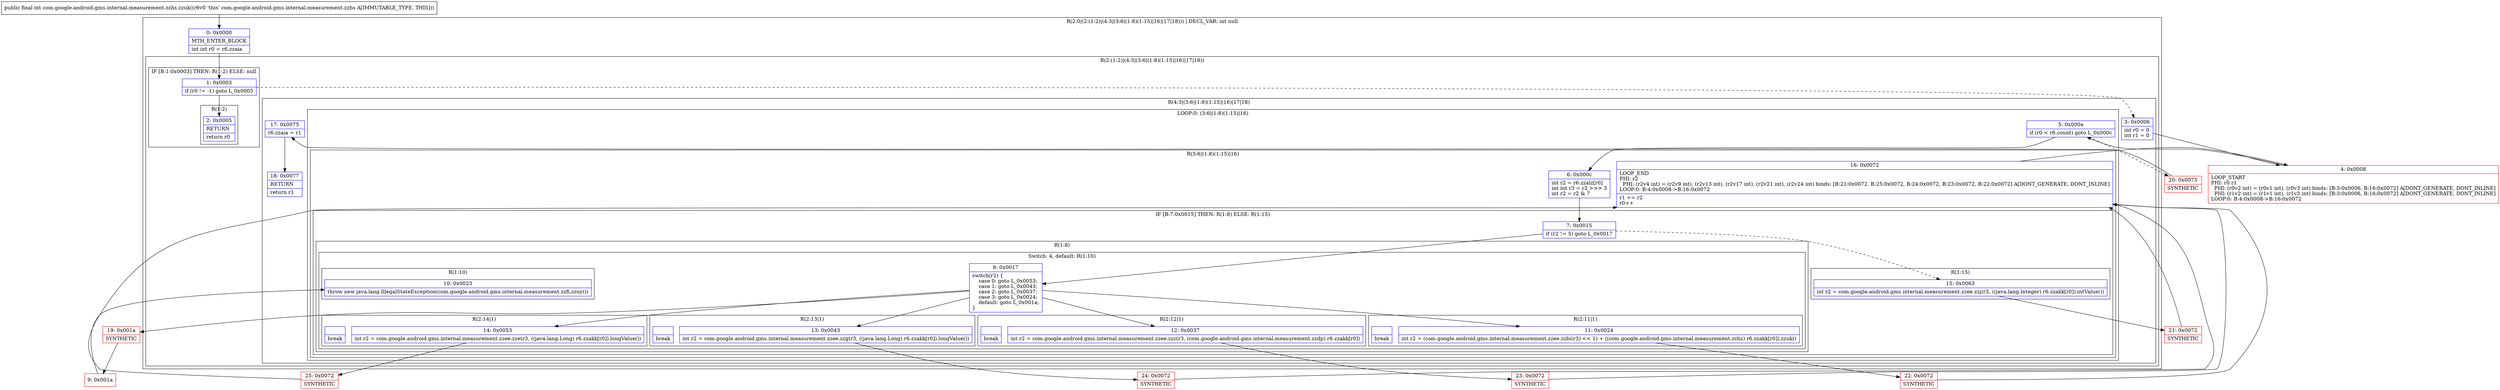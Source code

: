 digraph "CFG forcom.google.android.gms.internal.measurement.zzhs.zzuk()I" {
subgraph cluster_Region_1551223564 {
label = "R(2:0|(2:(1:2)|(4:3|(3:6|(1:8)(1:15)|16)|17|18))) | DECL_VAR: int null\l";
node [shape=record,color=blue];
Node_0 [shape=record,label="{0\:\ 0x0000|MTH_ENTER_BLOCK\l|int int r0 = r6.zzaia\l}"];
subgraph cluster_Region_335928578 {
label = "R(2:(1:2)|(4:3|(3:6|(1:8)(1:15)|16)|17|18))";
node [shape=record,color=blue];
subgraph cluster_IfRegion_637092859 {
label = "IF [B:1:0x0003] THEN: R(1:2) ELSE: null";
node [shape=record,color=blue];
Node_1 [shape=record,label="{1\:\ 0x0003|if (r0 != \-1) goto L_0x0005\l}"];
subgraph cluster_Region_16891962 {
label = "R(1:2)";
node [shape=record,color=blue];
Node_2 [shape=record,label="{2\:\ 0x0005|RETURN\l|return r0\l}"];
}
}
subgraph cluster_Region_2049805599 {
label = "R(4:3|(3:6|(1:8)(1:15)|16)|17|18)";
node [shape=record,color=blue];
Node_3 [shape=record,label="{3\:\ 0x0006|int r0 = 0\lint r1 = 0\l}"];
subgraph cluster_LoopRegion_150082813 {
label = "LOOP:0: (3:6|(1:8)(1:15)|16)";
node [shape=record,color=blue];
Node_5 [shape=record,label="{5\:\ 0x000a|if (r0 \< r6.count) goto L_0x000c\l}"];
subgraph cluster_Region_1736140931 {
label = "R(3:6|(1:8)(1:15)|16)";
node [shape=record,color=blue];
Node_6 [shape=record,label="{6\:\ 0x000c|int r2 = r6.zzalz[r0]\lint int r3 = r2 \>\>\> 3\lint r2 = r2 & 7\l}"];
subgraph cluster_IfRegion_1440645331 {
label = "IF [B:7:0x0015] THEN: R(1:8) ELSE: R(1:15)";
node [shape=record,color=blue];
Node_7 [shape=record,label="{7\:\ 0x0015|if (r2 != 5) goto L_0x0017\l}"];
subgraph cluster_Region_91437239 {
label = "R(1:8)";
node [shape=record,color=blue];
subgraph cluster_SwitchRegion_1685735640 {
label = "Switch: 4, default: R(1:10)";
node [shape=record,color=blue];
Node_8 [shape=record,label="{8\:\ 0x0017|switch(r2) \{\l    case 0: goto L_0x0053;\l    case 1: goto L_0x0043;\l    case 2: goto L_0x0037;\l    case 3: goto L_0x0024;\l    default: goto L_0x001a;\l\}\l}"];
subgraph cluster_Region_1752462406 {
label = "R(2:14|1)";
node [shape=record,color=blue];
Node_14 [shape=record,label="{14\:\ 0x0053|int r2 = com.google.android.gms.internal.measurement.zzee.zze(r3, ((java.lang.Long) r6.zzakk[r0]).longValue())\l}"];
Node_InsnContainer_396694310 [shape=record,label="{|break\l}"];
}
subgraph cluster_Region_2124892450 {
label = "R(2:13|1)";
node [shape=record,color=blue];
Node_13 [shape=record,label="{13\:\ 0x0043|int r2 = com.google.android.gms.internal.measurement.zzee.zzg(r3, ((java.lang.Long) r6.zzakk[r0]).longValue())\l}"];
Node_InsnContainer_807747107 [shape=record,label="{|break\l}"];
}
subgraph cluster_Region_1718288375 {
label = "R(2:12|1)";
node [shape=record,color=blue];
Node_12 [shape=record,label="{12\:\ 0x0037|int r2 = com.google.android.gms.internal.measurement.zzee.zzc(r3, (com.google.android.gms.internal.measurement.zzdp) r6.zzakk[r0])\l}"];
Node_InsnContainer_183638248 [shape=record,label="{|break\l}"];
}
subgraph cluster_Region_1525267657 {
label = "R(2:11|1)";
node [shape=record,color=blue];
Node_11 [shape=record,label="{11\:\ 0x0024|int r2 = (com.google.android.gms.internal.measurement.zzee.zzbi(r3) \<\< 1) + ((com.google.android.gms.internal.measurement.zzhs) r6.zzakk[r0]).zzuk()\l}"];
Node_InsnContainer_383266689 [shape=record,label="{|break\l}"];
}
subgraph cluster_Region_693838431 {
label = "R(1:10)";
node [shape=record,color=blue];
Node_10 [shape=record,label="{10\:\ 0x0023|throw new java.lang.IllegalStateException(com.google.android.gms.internal.measurement.zzfi.zzuy())\l}"];
}
}
}
subgraph cluster_Region_301217174 {
label = "R(1:15)";
node [shape=record,color=blue];
Node_15 [shape=record,label="{15\:\ 0x0063|int r2 = com.google.android.gms.internal.measurement.zzee.zzj(r3, ((java.lang.Integer) r6.zzakk[r0]).intValue())\l}"];
}
}
Node_16 [shape=record,label="{16\:\ 0x0072|LOOP_END\lPHI: r2 \l  PHI: (r2v4 int) = (r2v9 int), (r2v13 int), (r2v17 int), (r2v21 int), (r2v24 int) binds: [B:21:0x0072, B:25:0x0072, B:24:0x0072, B:23:0x0072, B:22:0x0072] A[DONT_GENERATE, DONT_INLINE]\lLOOP:0: B:4:0x0008\-\>B:16:0x0072\l|r1 += r2\lr0++\l}"];
}
}
Node_17 [shape=record,label="{17\:\ 0x0075|r6.zzaia = r1\l}"];
Node_18 [shape=record,label="{18\:\ 0x0077|RETURN\l|return r1\l}"];
}
}
}
Node_4 [shape=record,color=red,label="{4\:\ 0x0008|LOOP_START\lPHI: r0 r1 \l  PHI: (r0v2 int) = (r0v1 int), (r0v3 int) binds: [B:3:0x0006, B:16:0x0072] A[DONT_GENERATE, DONT_INLINE]\l  PHI: (r1v2 int) = (r1v1 int), (r1v3 int) binds: [B:3:0x0006, B:16:0x0072] A[DONT_GENERATE, DONT_INLINE]\lLOOP:0: B:4:0x0008\-\>B:16:0x0072\l}"];
Node_9 [shape=record,color=red,label="{9\:\ 0x001a}"];
Node_19 [shape=record,color=red,label="{19\:\ 0x001a|SYNTHETIC\l}"];
Node_20 [shape=record,color=red,label="{20\:\ 0x0075|SYNTHETIC\l}"];
Node_21 [shape=record,color=red,label="{21\:\ 0x0072|SYNTHETIC\l}"];
Node_22 [shape=record,color=red,label="{22\:\ 0x0072|SYNTHETIC\l}"];
Node_23 [shape=record,color=red,label="{23\:\ 0x0072|SYNTHETIC\l}"];
Node_24 [shape=record,color=red,label="{24\:\ 0x0072|SYNTHETIC\l}"];
Node_25 [shape=record,color=red,label="{25\:\ 0x0072|SYNTHETIC\l}"];
MethodNode[shape=record,label="{public final int com.google.android.gms.internal.measurement.zzhs.zzuk((r6v0 'this' com.google.android.gms.internal.measurement.zzhs A[IMMUTABLE_TYPE, THIS])) }"];
MethodNode -> Node_0;
Node_0 -> Node_1;
Node_1 -> Node_2;
Node_1 -> Node_3[style=dashed];
Node_3 -> Node_4;
Node_5 -> Node_6;
Node_5 -> Node_20[style=dashed];
Node_6 -> Node_7;
Node_7 -> Node_8;
Node_7 -> Node_15[style=dashed];
Node_8 -> Node_11;
Node_8 -> Node_12;
Node_8 -> Node_13;
Node_8 -> Node_14;
Node_8 -> Node_19;
Node_14 -> Node_25;
Node_13 -> Node_24;
Node_12 -> Node_23;
Node_11 -> Node_22;
Node_15 -> Node_21;
Node_16 -> Node_4;
Node_17 -> Node_18;
Node_4 -> Node_5;
Node_9 -> Node_10;
Node_19 -> Node_9;
Node_20 -> Node_17;
Node_21 -> Node_16;
Node_22 -> Node_16;
Node_23 -> Node_16;
Node_24 -> Node_16;
Node_25 -> Node_16;
}

